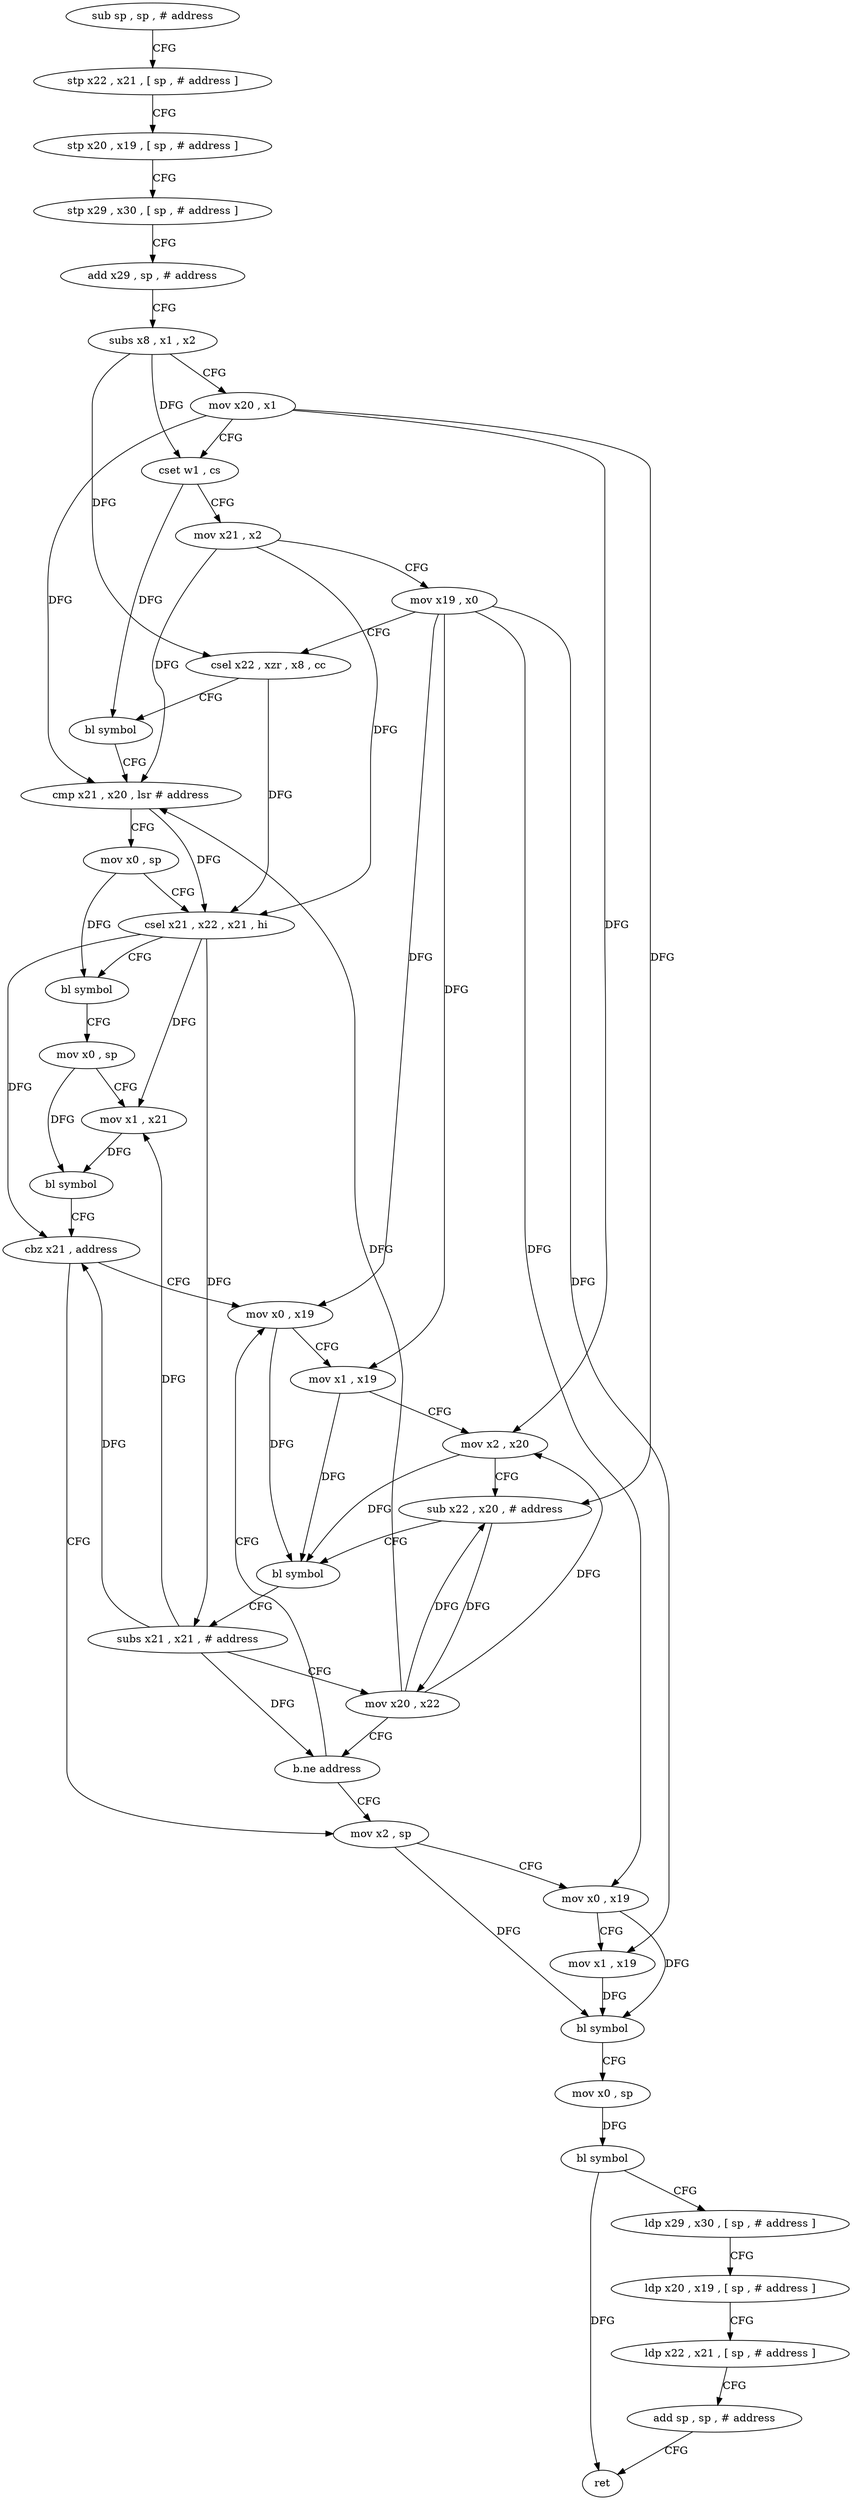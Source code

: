 digraph "func" {
"4234840" [label = "sub sp , sp , # address" ]
"4234844" [label = "stp x22 , x21 , [ sp , # address ]" ]
"4234848" [label = "stp x20 , x19 , [ sp , # address ]" ]
"4234852" [label = "stp x29 , x30 , [ sp , # address ]" ]
"4234856" [label = "add x29 , sp , # address" ]
"4234860" [label = "subs x8 , x1 , x2" ]
"4234864" [label = "mov x20 , x1" ]
"4234868" [label = "cset w1 , cs" ]
"4234872" [label = "mov x21 , x2" ]
"4234876" [label = "mov x19 , x0" ]
"4234880" [label = "csel x22 , xzr , x8 , cc" ]
"4234884" [label = "bl symbol" ]
"4234888" [label = "cmp x21 , x20 , lsr # address" ]
"4234892" [label = "mov x0 , sp" ]
"4234896" [label = "csel x21 , x22 , x21 , hi" ]
"4234900" [label = "bl symbol" ]
"4234904" [label = "mov x0 , sp" ]
"4234908" [label = "mov x1 , x21" ]
"4234912" [label = "bl symbol" ]
"4234916" [label = "cbz x21 , address" ]
"4234952" [label = "mov x2 , sp" ]
"4234920" [label = "mov x0 , x19" ]
"4234956" [label = "mov x0 , x19" ]
"4234960" [label = "mov x1 , x19" ]
"4234964" [label = "bl symbol" ]
"4234968" [label = "mov x0 , sp" ]
"4234972" [label = "bl symbol" ]
"4234976" [label = "ldp x29 , x30 , [ sp , # address ]" ]
"4234980" [label = "ldp x20 , x19 , [ sp , # address ]" ]
"4234984" [label = "ldp x22 , x21 , [ sp , # address ]" ]
"4234988" [label = "add sp , sp , # address" ]
"4234992" [label = "ret" ]
"4234924" [label = "mov x1 , x19" ]
"4234928" [label = "mov x2 , x20" ]
"4234932" [label = "sub x22 , x20 , # address" ]
"4234936" [label = "bl symbol" ]
"4234940" [label = "subs x21 , x21 , # address" ]
"4234944" [label = "mov x20 , x22" ]
"4234948" [label = "b.ne address" ]
"4234840" -> "4234844" [ label = "CFG" ]
"4234844" -> "4234848" [ label = "CFG" ]
"4234848" -> "4234852" [ label = "CFG" ]
"4234852" -> "4234856" [ label = "CFG" ]
"4234856" -> "4234860" [ label = "CFG" ]
"4234860" -> "4234864" [ label = "CFG" ]
"4234860" -> "4234880" [ label = "DFG" ]
"4234860" -> "4234868" [ label = "DFG" ]
"4234864" -> "4234868" [ label = "CFG" ]
"4234864" -> "4234888" [ label = "DFG" ]
"4234864" -> "4234928" [ label = "DFG" ]
"4234864" -> "4234932" [ label = "DFG" ]
"4234868" -> "4234872" [ label = "CFG" ]
"4234868" -> "4234884" [ label = "DFG" ]
"4234872" -> "4234876" [ label = "CFG" ]
"4234872" -> "4234888" [ label = "DFG" ]
"4234872" -> "4234896" [ label = "DFG" ]
"4234876" -> "4234880" [ label = "CFG" ]
"4234876" -> "4234956" [ label = "DFG" ]
"4234876" -> "4234960" [ label = "DFG" ]
"4234876" -> "4234920" [ label = "DFG" ]
"4234876" -> "4234924" [ label = "DFG" ]
"4234880" -> "4234884" [ label = "CFG" ]
"4234880" -> "4234896" [ label = "DFG" ]
"4234884" -> "4234888" [ label = "CFG" ]
"4234888" -> "4234892" [ label = "CFG" ]
"4234888" -> "4234896" [ label = "DFG" ]
"4234892" -> "4234896" [ label = "CFG" ]
"4234892" -> "4234900" [ label = "DFG" ]
"4234896" -> "4234900" [ label = "CFG" ]
"4234896" -> "4234908" [ label = "DFG" ]
"4234896" -> "4234916" [ label = "DFG" ]
"4234896" -> "4234940" [ label = "DFG" ]
"4234900" -> "4234904" [ label = "CFG" ]
"4234904" -> "4234908" [ label = "CFG" ]
"4234904" -> "4234912" [ label = "DFG" ]
"4234908" -> "4234912" [ label = "DFG" ]
"4234912" -> "4234916" [ label = "CFG" ]
"4234916" -> "4234952" [ label = "CFG" ]
"4234916" -> "4234920" [ label = "CFG" ]
"4234952" -> "4234956" [ label = "CFG" ]
"4234952" -> "4234964" [ label = "DFG" ]
"4234920" -> "4234924" [ label = "CFG" ]
"4234920" -> "4234936" [ label = "DFG" ]
"4234956" -> "4234960" [ label = "CFG" ]
"4234956" -> "4234964" [ label = "DFG" ]
"4234960" -> "4234964" [ label = "DFG" ]
"4234964" -> "4234968" [ label = "CFG" ]
"4234968" -> "4234972" [ label = "DFG" ]
"4234972" -> "4234976" [ label = "CFG" ]
"4234972" -> "4234992" [ label = "DFG" ]
"4234976" -> "4234980" [ label = "CFG" ]
"4234980" -> "4234984" [ label = "CFG" ]
"4234984" -> "4234988" [ label = "CFG" ]
"4234988" -> "4234992" [ label = "CFG" ]
"4234924" -> "4234928" [ label = "CFG" ]
"4234924" -> "4234936" [ label = "DFG" ]
"4234928" -> "4234932" [ label = "CFG" ]
"4234928" -> "4234936" [ label = "DFG" ]
"4234932" -> "4234936" [ label = "CFG" ]
"4234932" -> "4234944" [ label = "DFG" ]
"4234936" -> "4234940" [ label = "CFG" ]
"4234940" -> "4234944" [ label = "CFG" ]
"4234940" -> "4234908" [ label = "DFG" ]
"4234940" -> "4234916" [ label = "DFG" ]
"4234940" -> "4234948" [ label = "DFG" ]
"4234944" -> "4234948" [ label = "CFG" ]
"4234944" -> "4234888" [ label = "DFG" ]
"4234944" -> "4234928" [ label = "DFG" ]
"4234944" -> "4234932" [ label = "DFG" ]
"4234948" -> "4234920" [ label = "CFG" ]
"4234948" -> "4234952" [ label = "CFG" ]
}
